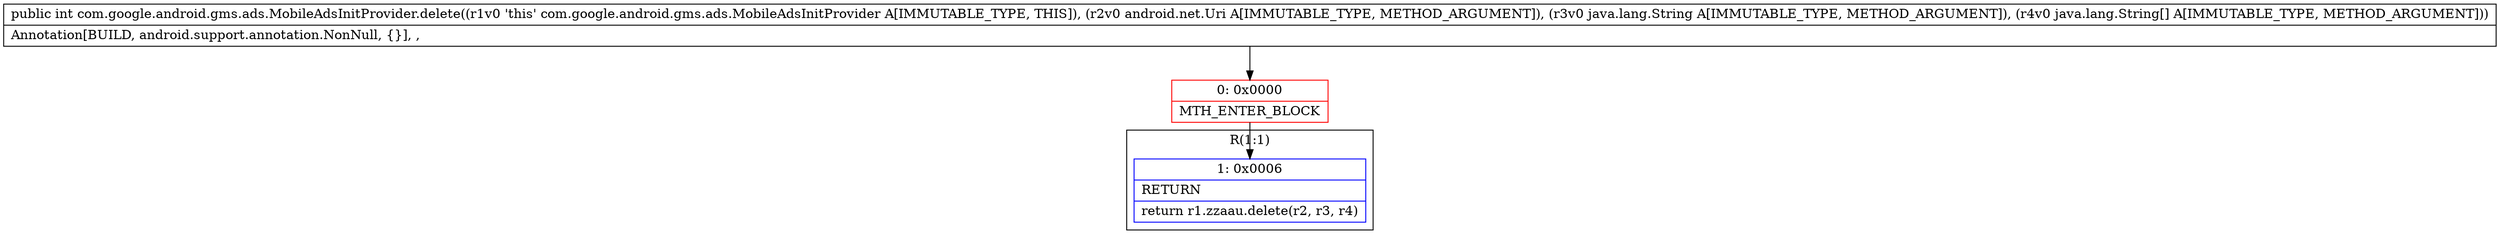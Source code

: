 digraph "CFG forcom.google.android.gms.ads.MobileAdsInitProvider.delete(Landroid\/net\/Uri;Ljava\/lang\/String;[Ljava\/lang\/String;)I" {
subgraph cluster_Region_1637329906 {
label = "R(1:1)";
node [shape=record,color=blue];
Node_1 [shape=record,label="{1\:\ 0x0006|RETURN\l|return r1.zzaau.delete(r2, r3, r4)\l}"];
}
Node_0 [shape=record,color=red,label="{0\:\ 0x0000|MTH_ENTER_BLOCK\l}"];
MethodNode[shape=record,label="{public int com.google.android.gms.ads.MobileAdsInitProvider.delete((r1v0 'this' com.google.android.gms.ads.MobileAdsInitProvider A[IMMUTABLE_TYPE, THIS]), (r2v0 android.net.Uri A[IMMUTABLE_TYPE, METHOD_ARGUMENT]), (r3v0 java.lang.String A[IMMUTABLE_TYPE, METHOD_ARGUMENT]), (r4v0 java.lang.String[] A[IMMUTABLE_TYPE, METHOD_ARGUMENT]))  | Annotation[BUILD, android.support.annotation.NonNull, \{\}], , \l}"];
MethodNode -> Node_0;
Node_0 -> Node_1;
}

